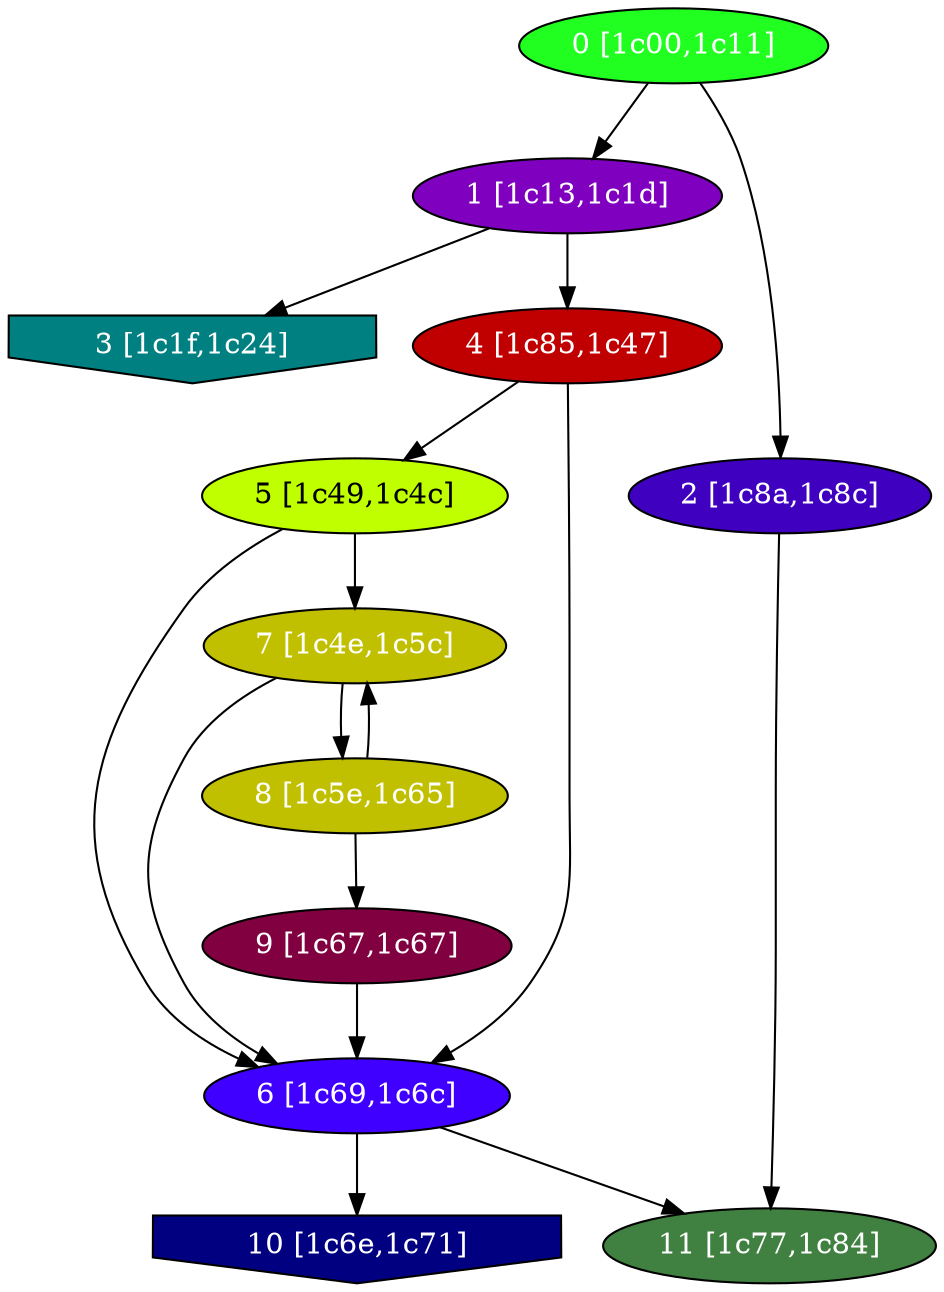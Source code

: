 diGraph libnss3{
	libnss3_0  [style=filled fillcolor="#20FF20" fontcolor="#ffffff" shape=oval label="0 [1c00,1c11]"]
	libnss3_1  [style=filled fillcolor="#8000C0" fontcolor="#ffffff" shape=oval label="1 [1c13,1c1d]"]
	libnss3_2  [style=filled fillcolor="#4000C0" fontcolor="#ffffff" shape=oval label="2 [1c8a,1c8c]"]
	libnss3_3  [style=filled fillcolor="#008080" fontcolor="#ffffff" shape=invhouse label="3 [1c1f,1c24]"]
	libnss3_4  [style=filled fillcolor="#C00000" fontcolor="#ffffff" shape=oval label="4 [1c85,1c47]"]
	libnss3_5  [style=filled fillcolor="#C0FF00" fontcolor="#000000" shape=oval label="5 [1c49,1c4c]"]
	libnss3_6  [style=filled fillcolor="#4000FF" fontcolor="#ffffff" shape=oval label="6 [1c69,1c6c]"]
	libnss3_7  [style=filled fillcolor="#C0C000" fontcolor="#ffffff" shape=oval label="7 [1c4e,1c5c]"]
	libnss3_8  [style=filled fillcolor="#C0C000" fontcolor="#ffffff" shape=oval label="8 [1c5e,1c65]"]
	libnss3_9  [style=filled fillcolor="#800040" fontcolor="#ffffff" shape=oval label="9 [1c67,1c67]"]
	libnss3_a  [style=filled fillcolor="#000080" fontcolor="#ffffff" shape=invhouse label="10 [1c6e,1c71]"]
	libnss3_b  [style=filled fillcolor="#408040" fontcolor="#ffffff" shape=oval label="11 [1c77,1c84]"]

	libnss3_0 -> libnss3_1
	libnss3_0 -> libnss3_2
	libnss3_1 -> libnss3_3
	libnss3_1 -> libnss3_4
	libnss3_2 -> libnss3_b
	libnss3_4 -> libnss3_5
	libnss3_4 -> libnss3_6
	libnss3_5 -> libnss3_6
	libnss3_5 -> libnss3_7
	libnss3_6 -> libnss3_a
	libnss3_6 -> libnss3_b
	libnss3_7 -> libnss3_6
	libnss3_7 -> libnss3_8
	libnss3_8 -> libnss3_7
	libnss3_8 -> libnss3_9
	libnss3_9 -> libnss3_6
}